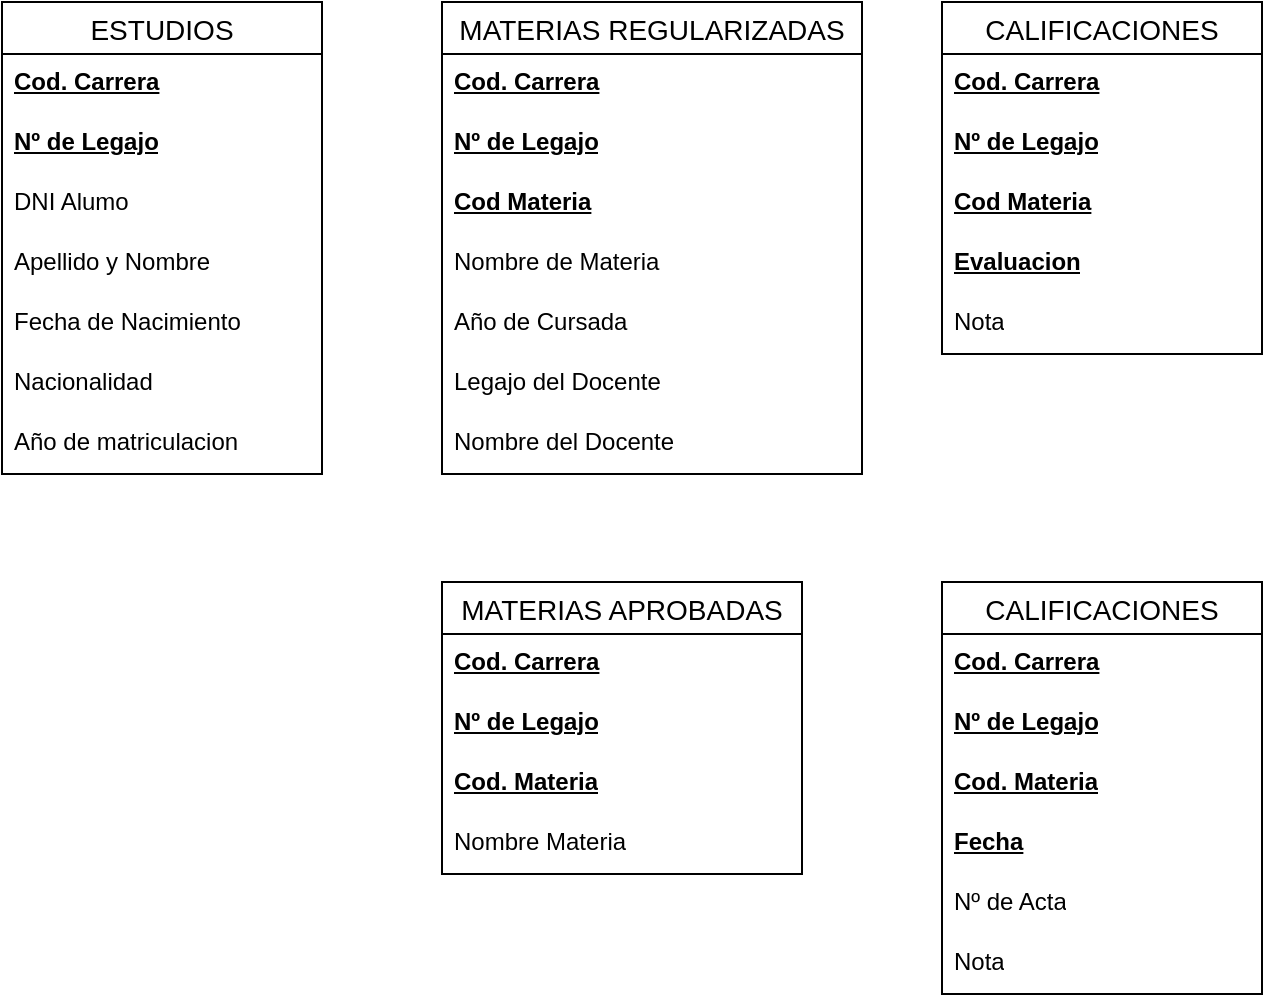 <mxfile version="24.7.14">
  <diagram name="Página-1" id="aebnHuYC6svEGRLbweFG">
    <mxGraphModel dx="954" dy="976" grid="1" gridSize="10" guides="1" tooltips="1" connect="1" arrows="1" fold="1" page="0" pageScale="1" pageWidth="827" pageHeight="1169" math="0" shadow="0">
      <root>
        <mxCell id="0" />
        <mxCell id="1" parent="0" />
        <mxCell id="rWcaMp73gl190-I0O3AY-1" value="ESTUDIOS" style="swimlane;fontStyle=0;childLayout=stackLayout;horizontal=1;startSize=26;horizontalStack=0;resizeParent=1;resizeParentMax=0;resizeLast=0;collapsible=1;marginBottom=0;align=center;fontSize=14;" parent="1" vertex="1">
          <mxGeometry x="10" y="-40" width="160" height="236" as="geometry" />
        </mxCell>
        <mxCell id="rWcaMp73gl190-I0O3AY-2" value="&lt;u&gt;&lt;b&gt;Cod. Carrera&lt;/b&gt;&lt;/u&gt;" style="text;strokeColor=none;fillColor=none;spacingLeft=4;spacingRight=4;overflow=hidden;rotatable=0;points=[[0,0.5],[1,0.5]];portConstraint=eastwest;fontSize=12;whiteSpace=wrap;html=1;" parent="rWcaMp73gl190-I0O3AY-1" vertex="1">
          <mxGeometry y="26" width="160" height="30" as="geometry" />
        </mxCell>
        <mxCell id="rWcaMp73gl190-I0O3AY-3" value="&lt;u&gt;&lt;b&gt;Nº de Legajo&lt;/b&gt;&lt;/u&gt;" style="text;strokeColor=none;fillColor=none;spacingLeft=4;spacingRight=4;overflow=hidden;rotatable=0;points=[[0,0.5],[1,0.5]];portConstraint=eastwest;fontSize=12;whiteSpace=wrap;html=1;" parent="rWcaMp73gl190-I0O3AY-1" vertex="1">
          <mxGeometry y="56" width="160" height="30" as="geometry" />
        </mxCell>
        <mxCell id="rWcaMp73gl190-I0O3AY-4" value="DNI Alumo" style="text;strokeColor=none;fillColor=none;spacingLeft=4;spacingRight=4;overflow=hidden;rotatable=0;points=[[0,0.5],[1,0.5]];portConstraint=eastwest;fontSize=12;whiteSpace=wrap;html=1;" parent="rWcaMp73gl190-I0O3AY-1" vertex="1">
          <mxGeometry y="86" width="160" height="30" as="geometry" />
        </mxCell>
        <mxCell id="rWcaMp73gl190-I0O3AY-8" value="Apellido y Nombre" style="text;strokeColor=none;fillColor=none;spacingLeft=4;spacingRight=4;overflow=hidden;rotatable=0;points=[[0,0.5],[1,0.5]];portConstraint=eastwest;fontSize=12;whiteSpace=wrap;html=1;" parent="rWcaMp73gl190-I0O3AY-1" vertex="1">
          <mxGeometry y="116" width="160" height="30" as="geometry" />
        </mxCell>
        <mxCell id="rWcaMp73gl190-I0O3AY-7" value="Fecha de Nacimiento" style="text;strokeColor=none;fillColor=none;spacingLeft=4;spacingRight=4;overflow=hidden;rotatable=0;points=[[0,0.5],[1,0.5]];portConstraint=eastwest;fontSize=12;whiteSpace=wrap;html=1;" parent="rWcaMp73gl190-I0O3AY-1" vertex="1">
          <mxGeometry y="146" width="160" height="30" as="geometry" />
        </mxCell>
        <mxCell id="rWcaMp73gl190-I0O3AY-6" value="Nacionalidad" style="text;strokeColor=none;fillColor=none;spacingLeft=4;spacingRight=4;overflow=hidden;rotatable=0;points=[[0,0.5],[1,0.5]];portConstraint=eastwest;fontSize=12;whiteSpace=wrap;html=1;" parent="rWcaMp73gl190-I0O3AY-1" vertex="1">
          <mxGeometry y="176" width="160" height="30" as="geometry" />
        </mxCell>
        <mxCell id="rWcaMp73gl190-I0O3AY-5" value="Año de matriculacion" style="text;strokeColor=none;fillColor=none;spacingLeft=4;spacingRight=4;overflow=hidden;rotatable=0;points=[[0,0.5],[1,0.5]];portConstraint=eastwest;fontSize=12;whiteSpace=wrap;html=1;" parent="rWcaMp73gl190-I0O3AY-1" vertex="1">
          <mxGeometry y="206" width="160" height="30" as="geometry" />
        </mxCell>
        <mxCell id="rWcaMp73gl190-I0O3AY-9" value="MATERIAS REGULARIZADAS" style="swimlane;fontStyle=0;childLayout=stackLayout;horizontal=1;startSize=26;horizontalStack=0;resizeParent=1;resizeParentMax=0;resizeLast=0;collapsible=1;marginBottom=0;align=center;fontSize=14;" parent="1" vertex="1">
          <mxGeometry x="230" y="-40" width="210" height="236" as="geometry" />
        </mxCell>
        <mxCell id="rWcaMp73gl190-I0O3AY-10" value="&lt;u&gt;&lt;b&gt;Cod. Carrera&lt;/b&gt;&lt;/u&gt;" style="text;strokeColor=none;fillColor=none;spacingLeft=4;spacingRight=4;overflow=hidden;rotatable=0;points=[[0,0.5],[1,0.5]];portConstraint=eastwest;fontSize=12;whiteSpace=wrap;html=1;" parent="rWcaMp73gl190-I0O3AY-9" vertex="1">
          <mxGeometry y="26" width="210" height="30" as="geometry" />
        </mxCell>
        <mxCell id="rWcaMp73gl190-I0O3AY-11" value="&lt;u&gt;&lt;b&gt;Nº de Legajo&lt;/b&gt;&lt;/u&gt;" style="text;strokeColor=none;fillColor=none;spacingLeft=4;spacingRight=4;overflow=hidden;rotatable=0;points=[[0,0.5],[1,0.5]];portConstraint=eastwest;fontSize=12;whiteSpace=wrap;html=1;" parent="rWcaMp73gl190-I0O3AY-9" vertex="1">
          <mxGeometry y="56" width="210" height="30" as="geometry" />
        </mxCell>
        <mxCell id="rWcaMp73gl190-I0O3AY-12" value="&lt;u&gt;&lt;b&gt;Cod Materia&lt;/b&gt;&lt;/u&gt;" style="text;strokeColor=none;fillColor=none;spacingLeft=4;spacingRight=4;overflow=hidden;rotatable=0;points=[[0,0.5],[1,0.5]];portConstraint=eastwest;fontSize=12;whiteSpace=wrap;html=1;" parent="rWcaMp73gl190-I0O3AY-9" vertex="1">
          <mxGeometry y="86" width="210" height="30" as="geometry" />
        </mxCell>
        <mxCell id="rWcaMp73gl190-I0O3AY-15" value="Nombre de Materia" style="text;strokeColor=none;fillColor=none;spacingLeft=4;spacingRight=4;overflow=hidden;rotatable=0;points=[[0,0.5],[1,0.5]];portConstraint=eastwest;fontSize=12;whiteSpace=wrap;html=1;" parent="rWcaMp73gl190-I0O3AY-9" vertex="1">
          <mxGeometry y="116" width="210" height="30" as="geometry" />
        </mxCell>
        <mxCell id="rWcaMp73gl190-I0O3AY-14" value="Año de Cursada" style="text;strokeColor=none;fillColor=none;spacingLeft=4;spacingRight=4;overflow=hidden;rotatable=0;points=[[0,0.5],[1,0.5]];portConstraint=eastwest;fontSize=12;whiteSpace=wrap;html=1;" parent="rWcaMp73gl190-I0O3AY-9" vertex="1">
          <mxGeometry y="146" width="210" height="30" as="geometry" />
        </mxCell>
        <mxCell id="rWcaMp73gl190-I0O3AY-13" value="Legajo del Docente" style="text;strokeColor=none;fillColor=none;spacingLeft=4;spacingRight=4;overflow=hidden;rotatable=0;points=[[0,0.5],[1,0.5]];portConstraint=eastwest;fontSize=12;whiteSpace=wrap;html=1;" parent="rWcaMp73gl190-I0O3AY-9" vertex="1">
          <mxGeometry y="176" width="210" height="30" as="geometry" />
        </mxCell>
        <mxCell id="rWcaMp73gl190-I0O3AY-26" value="&lt;span style=&quot;color: rgb(0, 0, 0); font-family: Helvetica; font-size: 12px; font-style: normal; font-variant-ligatures: normal; font-variant-caps: normal; font-weight: 400; letter-spacing: normal; orphans: 2; text-align: left; text-indent: 0px; text-transform: none; widows: 2; word-spacing: 0px; -webkit-text-stroke-width: 0px; white-space: normal; background-color: rgb(255, 255, 255); text-decoration-thickness: initial; text-decoration-style: initial; text-decoration-color: initial; display: inline !important; float: none;&quot;&gt;Nombre del Docente&lt;/span&gt;" style="text;strokeColor=none;fillColor=none;spacingLeft=4;spacingRight=4;overflow=hidden;rotatable=0;points=[[0,0.5],[1,0.5]];portConstraint=eastwest;fontSize=12;whiteSpace=wrap;html=1;" parent="rWcaMp73gl190-I0O3AY-9" vertex="1">
          <mxGeometry y="206" width="210" height="30" as="geometry" />
        </mxCell>
        <mxCell id="rWcaMp73gl190-I0O3AY-16" value="MATERIAS APROBADAS" style="swimlane;fontStyle=0;childLayout=stackLayout;horizontal=1;startSize=26;horizontalStack=0;resizeParent=1;resizeParentMax=0;resizeLast=0;collapsible=1;marginBottom=0;align=center;fontSize=14;" parent="1" vertex="1">
          <mxGeometry x="230" y="250" width="180" height="146" as="geometry" />
        </mxCell>
        <mxCell id="rWcaMp73gl190-I0O3AY-17" value="&lt;u&gt;&lt;b&gt;Cod. Carrera&lt;/b&gt;&lt;/u&gt;" style="text;strokeColor=none;fillColor=none;spacingLeft=4;spacingRight=4;overflow=hidden;rotatable=0;points=[[0,0.5],[1,0.5]];portConstraint=eastwest;fontSize=12;whiteSpace=wrap;html=1;" parent="rWcaMp73gl190-I0O3AY-16" vertex="1">
          <mxGeometry y="26" width="180" height="30" as="geometry" />
        </mxCell>
        <mxCell id="rWcaMp73gl190-I0O3AY-18" value="&lt;u&gt;&lt;b&gt;Nº de Legajo&lt;/b&gt;&lt;/u&gt;" style="text;strokeColor=none;fillColor=none;spacingLeft=4;spacingRight=4;overflow=hidden;rotatable=0;points=[[0,0.5],[1,0.5]];portConstraint=eastwest;fontSize=12;whiteSpace=wrap;html=1;" parent="rWcaMp73gl190-I0O3AY-16" vertex="1">
          <mxGeometry y="56" width="180" height="30" as="geometry" />
        </mxCell>
        <mxCell id="rWcaMp73gl190-I0O3AY-25" value="&lt;u&gt;&lt;b&gt;Cod. Materia&lt;/b&gt;&lt;/u&gt;" style="text;strokeColor=none;fillColor=none;spacingLeft=4;spacingRight=4;overflow=hidden;rotatable=0;points=[[0,0.5],[1,0.5]];portConstraint=eastwest;fontSize=12;whiteSpace=wrap;html=1;" parent="rWcaMp73gl190-I0O3AY-16" vertex="1">
          <mxGeometry y="86" width="180" height="30" as="geometry" />
        </mxCell>
        <mxCell id="rWcaMp73gl190-I0O3AY-24" value="Nombre Materia" style="text;strokeColor=none;fillColor=none;spacingLeft=4;spacingRight=4;overflow=hidden;rotatable=0;points=[[0,0.5],[1,0.5]];portConstraint=eastwest;fontSize=12;whiteSpace=wrap;html=1;" parent="rWcaMp73gl190-I0O3AY-16" vertex="1">
          <mxGeometry y="116" width="180" height="30" as="geometry" />
        </mxCell>
        <mxCell id="rWcaMp73gl190-I0O3AY-20" value="CALIFICACIONES" style="swimlane;fontStyle=0;childLayout=stackLayout;horizontal=1;startSize=26;horizontalStack=0;resizeParent=1;resizeParentMax=0;resizeLast=0;collapsible=1;marginBottom=0;align=center;fontSize=14;" parent="1" vertex="1">
          <mxGeometry x="480" y="250" width="160" height="206" as="geometry" />
        </mxCell>
        <mxCell id="rWcaMp73gl190-I0O3AY-21" value="&lt;u&gt;&lt;b&gt;Cod. Carrera&lt;/b&gt;&lt;/u&gt;" style="text;strokeColor=none;fillColor=none;spacingLeft=4;spacingRight=4;overflow=hidden;rotatable=0;points=[[0,0.5],[1,0.5]];portConstraint=eastwest;fontSize=12;whiteSpace=wrap;html=1;" parent="rWcaMp73gl190-I0O3AY-20" vertex="1">
          <mxGeometry y="26" width="160" height="30" as="geometry" />
        </mxCell>
        <mxCell id="rWcaMp73gl190-I0O3AY-22" value="&lt;u&gt;&lt;b&gt;Nº de Legajo&lt;/b&gt;&lt;/u&gt;" style="text;strokeColor=none;fillColor=none;spacingLeft=4;spacingRight=4;overflow=hidden;rotatable=0;points=[[0,0.5],[1,0.5]];portConstraint=eastwest;fontSize=12;whiteSpace=wrap;html=1;" parent="rWcaMp73gl190-I0O3AY-20" vertex="1">
          <mxGeometry y="56" width="160" height="30" as="geometry" />
        </mxCell>
        <mxCell id="rWcaMp73gl190-I0O3AY-23" value="&lt;u&gt;&lt;b&gt;Cod. Materia&lt;/b&gt;&lt;/u&gt;" style="text;strokeColor=none;fillColor=none;spacingLeft=4;spacingRight=4;overflow=hidden;rotatable=0;points=[[0,0.5],[1,0.5]];portConstraint=eastwest;fontSize=12;whiteSpace=wrap;html=1;" parent="rWcaMp73gl190-I0O3AY-20" vertex="1">
          <mxGeometry y="86" width="160" height="30" as="geometry" />
        </mxCell>
        <mxCell id="rWcaMp73gl190-I0O3AY-29" value="Fecha&lt;span style=&quot;white-space: pre;&quot;&gt;&#x9;&lt;/span&gt;" style="text;strokeColor=none;fillColor=none;spacingLeft=4;spacingRight=4;overflow=hidden;rotatable=0;points=[[0,0.5],[1,0.5]];portConstraint=eastwest;fontSize=12;whiteSpace=wrap;html=1;fontStyle=5" parent="rWcaMp73gl190-I0O3AY-20" vertex="1">
          <mxGeometry y="116" width="160" height="30" as="geometry" />
        </mxCell>
        <mxCell id="rWcaMp73gl190-I0O3AY-28" value="Nº de Acta" style="text;strokeColor=none;fillColor=none;spacingLeft=4;spacingRight=4;overflow=hidden;rotatable=0;points=[[0,0.5],[1,0.5]];portConstraint=eastwest;fontSize=12;whiteSpace=wrap;html=1;" parent="rWcaMp73gl190-I0O3AY-20" vertex="1">
          <mxGeometry y="146" width="160" height="30" as="geometry" />
        </mxCell>
        <mxCell id="rWcaMp73gl190-I0O3AY-27" value="Nota" style="text;strokeColor=none;fillColor=none;spacingLeft=4;spacingRight=4;overflow=hidden;rotatable=0;points=[[0,0.5],[1,0.5]];portConstraint=eastwest;fontSize=12;whiteSpace=wrap;html=1;" parent="rWcaMp73gl190-I0O3AY-20" vertex="1">
          <mxGeometry y="176" width="160" height="30" as="geometry" />
        </mxCell>
        <mxCell id="xfMpxIYTqlSeWF6XybAW-1" value="CALIFICACIONES" style="swimlane;fontStyle=0;childLayout=stackLayout;horizontal=1;startSize=26;horizontalStack=0;resizeParent=1;resizeParentMax=0;resizeLast=0;collapsible=1;marginBottom=0;align=center;fontSize=14;" vertex="1" parent="1">
          <mxGeometry x="480" y="-40" width="160" height="176" as="geometry" />
        </mxCell>
        <mxCell id="xfMpxIYTqlSeWF6XybAW-2" value="&lt;u&gt;&lt;b&gt;Cod. Carrera&lt;/b&gt;&lt;/u&gt;" style="text;strokeColor=none;fillColor=none;spacingLeft=4;spacingRight=4;overflow=hidden;rotatable=0;points=[[0,0.5],[1,0.5]];portConstraint=eastwest;fontSize=12;whiteSpace=wrap;html=1;" vertex="1" parent="xfMpxIYTqlSeWF6XybAW-1">
          <mxGeometry y="26" width="160" height="30" as="geometry" />
        </mxCell>
        <mxCell id="xfMpxIYTqlSeWF6XybAW-3" value="&lt;u&gt;&lt;b&gt;Nº de Legajo&lt;/b&gt;&lt;/u&gt;" style="text;strokeColor=none;fillColor=none;spacingLeft=4;spacingRight=4;overflow=hidden;rotatable=0;points=[[0,0.5],[1,0.5]];portConstraint=eastwest;fontSize=12;whiteSpace=wrap;html=1;" vertex="1" parent="xfMpxIYTqlSeWF6XybAW-1">
          <mxGeometry y="56" width="160" height="30" as="geometry" />
        </mxCell>
        <mxCell id="xfMpxIYTqlSeWF6XybAW-4" value="&lt;u&gt;&lt;b&gt;Cod Materia&lt;/b&gt;&lt;/u&gt;" style="text;strokeColor=none;fillColor=none;spacingLeft=4;spacingRight=4;overflow=hidden;rotatable=0;points=[[0,0.5],[1,0.5]];portConstraint=eastwest;fontSize=12;whiteSpace=wrap;html=1;" vertex="1" parent="xfMpxIYTqlSeWF6XybAW-1">
          <mxGeometry y="86" width="160" height="30" as="geometry" />
        </mxCell>
        <mxCell id="xfMpxIYTqlSeWF6XybAW-6" value="&lt;u&gt;&lt;b&gt;Evaluacion&lt;/b&gt;&lt;/u&gt;" style="text;strokeColor=none;fillColor=none;spacingLeft=4;spacingRight=4;overflow=hidden;rotatable=0;points=[[0,0.5],[1,0.5]];portConstraint=eastwest;fontSize=12;whiteSpace=wrap;html=1;" vertex="1" parent="xfMpxIYTqlSeWF6XybAW-1">
          <mxGeometry y="116" width="160" height="30" as="geometry" />
        </mxCell>
        <mxCell id="xfMpxIYTqlSeWF6XybAW-5" value="Nota" style="text;strokeColor=none;fillColor=none;spacingLeft=4;spacingRight=4;overflow=hidden;rotatable=0;points=[[0,0.5],[1,0.5]];portConstraint=eastwest;fontSize=12;whiteSpace=wrap;html=1;" vertex="1" parent="xfMpxIYTqlSeWF6XybAW-1">
          <mxGeometry y="146" width="160" height="30" as="geometry" />
        </mxCell>
      </root>
    </mxGraphModel>
  </diagram>
</mxfile>
